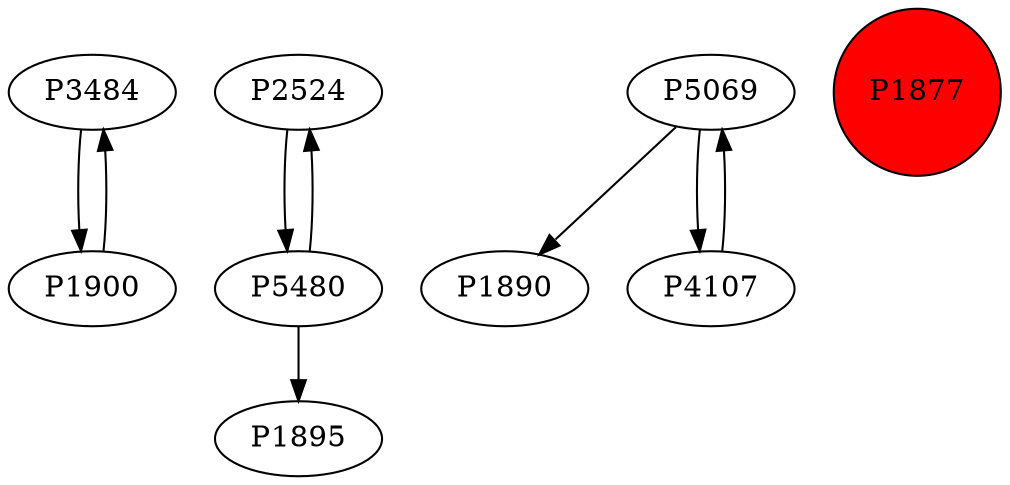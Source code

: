 digraph {
	P3484 -> P1900
	P2524 -> P5480
	P5069 -> P1890
	P1900 -> P3484
	P5069 -> P4107
	P5480 -> P2524
	P4107 -> P5069
	P5480 -> P1895
	P1877 [shape=circle]
	P1877 [style=filled]
	P1877 [fillcolor=red]
}